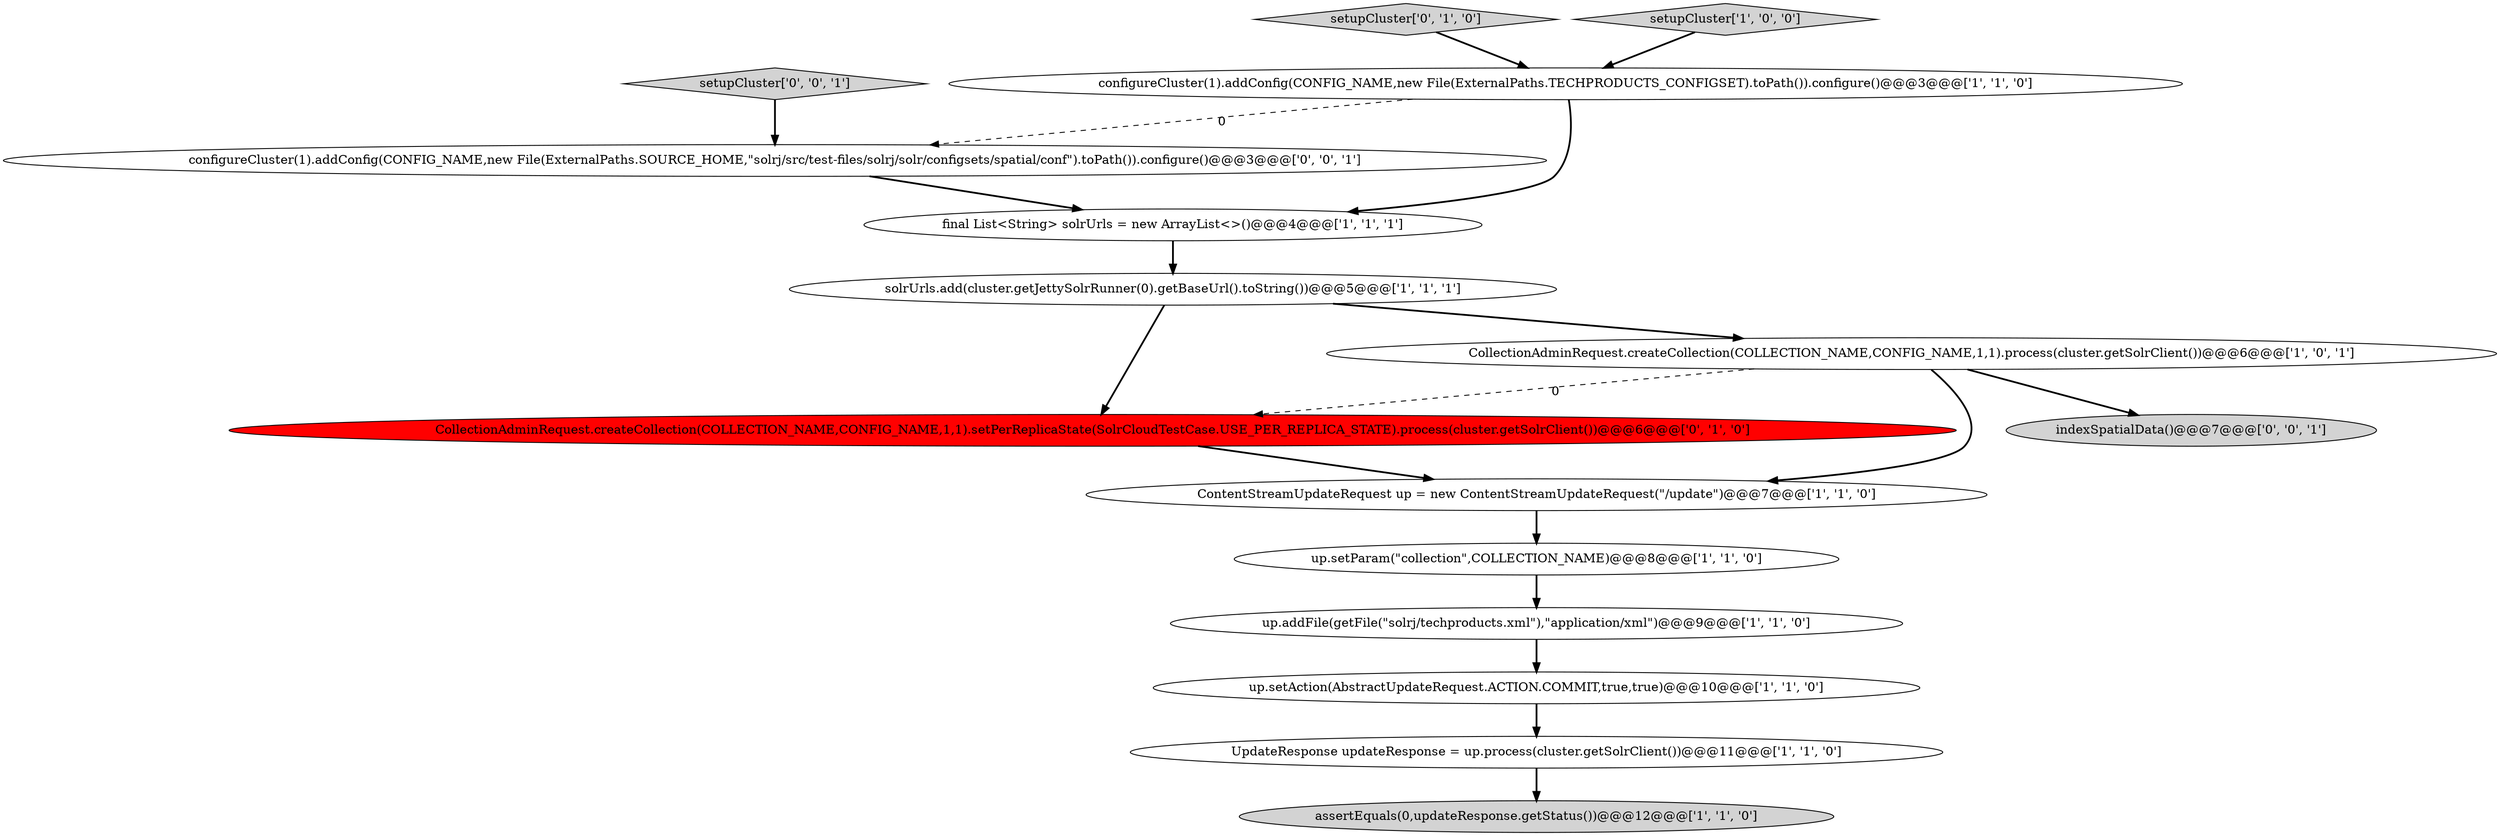 digraph {
11 [style = filled, label = "setupCluster['0', '1', '0']", fillcolor = lightgray, shape = diamond image = "AAA0AAABBB2BBB"];
13 [style = filled, label = "configureCluster(1).addConfig(CONFIG_NAME,new File(ExternalPaths.SOURCE_HOME,\"solrj/src/test-files/solrj/solr/configsets/spatial/conf\").toPath()).configure()@@@3@@@['0', '0', '1']", fillcolor = white, shape = ellipse image = "AAA0AAABBB3BBB"];
14 [style = filled, label = "setupCluster['0', '0', '1']", fillcolor = lightgray, shape = diamond image = "AAA0AAABBB3BBB"];
9 [style = filled, label = "UpdateResponse updateResponse = up.process(cluster.getSolrClient())@@@11@@@['1', '1', '0']", fillcolor = white, shape = ellipse image = "AAA0AAABBB1BBB"];
5 [style = filled, label = "assertEquals(0,updateResponse.getStatus())@@@12@@@['1', '1', '0']", fillcolor = lightgray, shape = ellipse image = "AAA0AAABBB1BBB"];
12 [style = filled, label = "CollectionAdminRequest.createCollection(COLLECTION_NAME,CONFIG_NAME,1,1).setPerReplicaState(SolrCloudTestCase.USE_PER_REPLICA_STATE).process(cluster.getSolrClient())@@@6@@@['0', '1', '0']", fillcolor = red, shape = ellipse image = "AAA1AAABBB2BBB"];
15 [style = filled, label = "indexSpatialData()@@@7@@@['0', '0', '1']", fillcolor = lightgray, shape = ellipse image = "AAA0AAABBB3BBB"];
7 [style = filled, label = "ContentStreamUpdateRequest up = new ContentStreamUpdateRequest(\"/update\")@@@7@@@['1', '1', '0']", fillcolor = white, shape = ellipse image = "AAA0AAABBB1BBB"];
4 [style = filled, label = "up.setParam(\"collection\",COLLECTION_NAME)@@@8@@@['1', '1', '0']", fillcolor = white, shape = ellipse image = "AAA0AAABBB1BBB"];
8 [style = filled, label = "up.setAction(AbstractUpdateRequest.ACTION.COMMIT,true,true)@@@10@@@['1', '1', '0']", fillcolor = white, shape = ellipse image = "AAA0AAABBB1BBB"];
2 [style = filled, label = "configureCluster(1).addConfig(CONFIG_NAME,new File(ExternalPaths.TECHPRODUCTS_CONFIGSET).toPath()).configure()@@@3@@@['1', '1', '0']", fillcolor = white, shape = ellipse image = "AAA0AAABBB1BBB"];
1 [style = filled, label = "solrUrls.add(cluster.getJettySolrRunner(0).getBaseUrl().toString())@@@5@@@['1', '1', '1']", fillcolor = white, shape = ellipse image = "AAA0AAABBB1BBB"];
6 [style = filled, label = "CollectionAdminRequest.createCollection(COLLECTION_NAME,CONFIG_NAME,1,1).process(cluster.getSolrClient())@@@6@@@['1', '0', '1']", fillcolor = white, shape = ellipse image = "AAA0AAABBB1BBB"];
10 [style = filled, label = "setupCluster['1', '0', '0']", fillcolor = lightgray, shape = diamond image = "AAA0AAABBB1BBB"];
3 [style = filled, label = "final List<String> solrUrls = new ArrayList<>()@@@4@@@['1', '1', '1']", fillcolor = white, shape = ellipse image = "AAA0AAABBB1BBB"];
0 [style = filled, label = "up.addFile(getFile(\"solrj/techproducts.xml\"),\"application/xml\")@@@9@@@['1', '1', '0']", fillcolor = white, shape = ellipse image = "AAA0AAABBB1BBB"];
9->5 [style = bold, label=""];
10->2 [style = bold, label=""];
1->6 [style = bold, label=""];
14->13 [style = bold, label=""];
7->4 [style = bold, label=""];
6->7 [style = bold, label=""];
3->1 [style = bold, label=""];
13->3 [style = bold, label=""];
11->2 [style = bold, label=""];
6->12 [style = dashed, label="0"];
2->13 [style = dashed, label="0"];
12->7 [style = bold, label=""];
6->15 [style = bold, label=""];
2->3 [style = bold, label=""];
4->0 [style = bold, label=""];
0->8 [style = bold, label=""];
8->9 [style = bold, label=""];
1->12 [style = bold, label=""];
}

